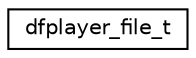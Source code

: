 digraph "Graphical Class Hierarchy"
{
 // LATEX_PDF_SIZE
  edge [fontname="Helvetica",fontsize="10",labelfontname="Helvetica",labelfontsize="10"];
  node [fontname="Helvetica",fontsize="10",shape=record];
  rankdir="LR";
  Node0 [label="dfplayer_file_t",height=0.2,width=0.4,color="black", fillcolor="white", style="filled",URL="$structdfplayer__file__t.html",tooltip="Data structure representing a file on the DFPlayer."];
}

